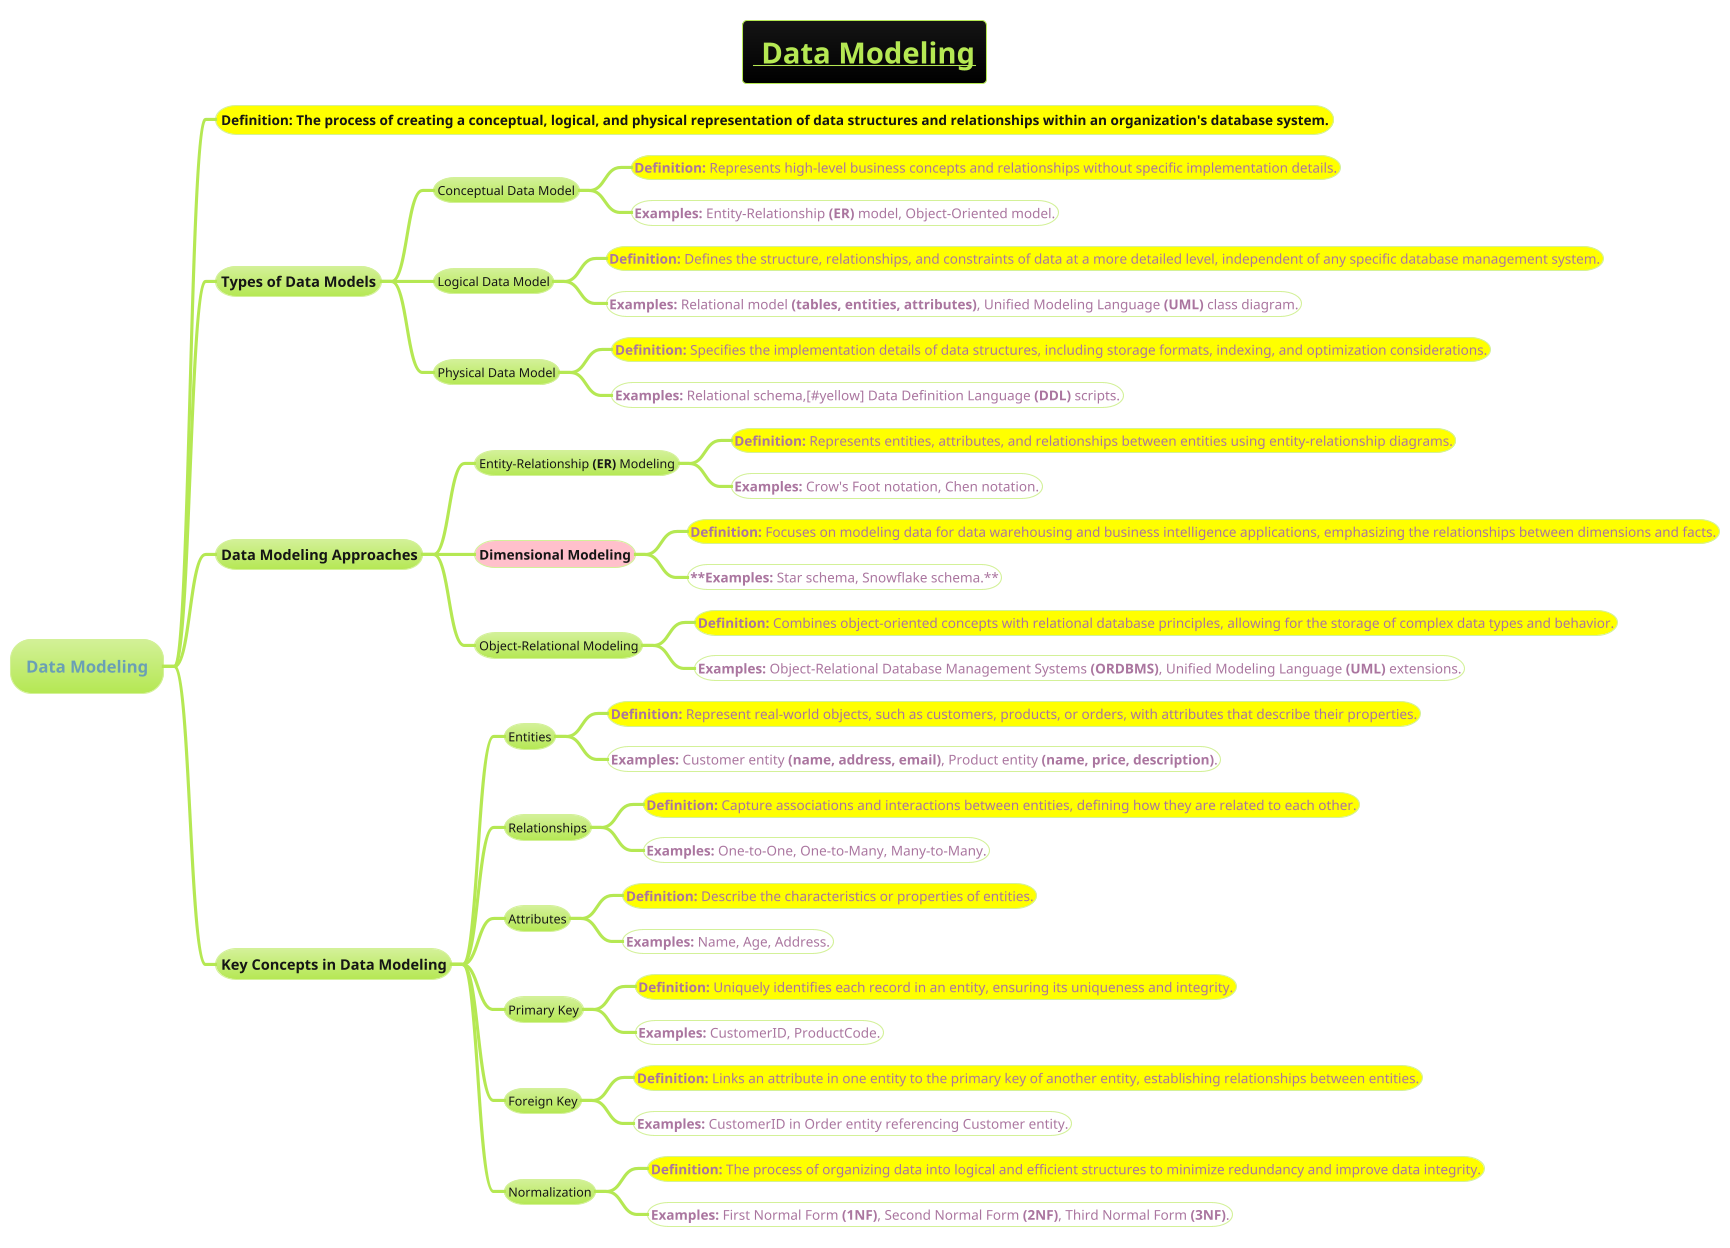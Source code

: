 @startmindmap
title =__ Data Modeling__
!theme hacker

* Data Modeling
**[#yellow] <size:13>**Definition:** The process of creating a conceptual, logical, and physical representation of data structures and relationships within an organization's database system.
** Types of Data Models
*** Conceptual Data Model
****[#yellow] <size:13>**Definition:** Represents high-level business concepts and relationships without specific implementation details.
****[#white] <size:13>**Examples:** Entity-Relationship **(ER)** model, Object-Oriented model.
*** Logical Data Model
****[#yellow] <size:13>**Definition:** Defines the structure, relationships, and constraints of data at a more detailed level, independent of any specific database management system.
****[#white] <size:13>**Examples:** Relational model **(tables, entities, attributes)**, Unified Modeling Language **(UML)** class diagram.
*** Physical Data Model
****[#yellow] <size:13>**Definition:** Specifies the implementation details of data structures, including storage formats, indexing, and optimization considerations.
****[#white] <size:13>**Examples:** Relational schema,[#yellow] <size:13>Data Definition Language **(DDL)** scripts.
** Data Modeling Approaches
*** Entity-Relationship **(ER)** Modeling
****[#yellow] <size:13>**Definition:** Represents entities, attributes, and relationships between entities using entity-relationship diagrams.
****[#white] <size:13>**Examples:** Crow's Foot notation, Chen notation.
***[#pink] ===Dimensional Modeling
****[#yellow] <size:13>**Definition:** Focuses on modeling data for data warehousing and business intelligence applications, emphasizing the relationships between dimensions and facts.
****[#white] <size:13>****Examples:** Star schema, Snowflake schema.**
*** Object-Relational Modeling
****[#yellow] <size:13>**Definition:** Combines object-oriented concepts with relational database principles, allowing for the storage of complex data types and behavior.
****[#white] <size:13>**Examples:** Object-Relational Database Management Systems **(ORDBMS)**, Unified Modeling Language **(UML)** extensions.
** Key Concepts in Data Modeling
*** Entities
****[#yellow] <size:13>**Definition:** Represent real-world objects, such as customers, products, or orders, with attributes that describe their properties.
****[#white] <size:13>**Examples:** Customer entity **(name, address, email)**, Product entity **(name, price, description)**.
*** Relationships
****[#yellow] <size:13>**Definition:** Capture associations and interactions between entities, defining how they are related to each other.
****[#white] <size:13>**Examples:** One-to-One, One-to-Many, Many-to-Many.
*** Attributes
****[#yellow] <size:13>**Definition:** Describe the characteristics or properties of entities.
****[#white] <size:13>**Examples:** Name, Age, Address.
*** Primary Key
****[#yellow] <size:13>**Definition:** Uniquely identifies each record in an entity, ensuring its uniqueness and integrity.
****[#white] <size:13>**Examples:** CustomerID, ProductCode.
*** Foreign Key
****[#yellow] <size:13>**Definition:** Links an attribute in one entity to the primary key of another entity, establishing relationships between entities.
****[#white] <size:13>**Examples:** CustomerID in Order entity referencing Customer entity.
*** Normalization
****[#yellow] <size:13>**Definition:** The process of organizing data into logical and efficient structures to minimize redundancy and improve data integrity.
****[#white] <size:13>**Examples:** First Normal Form **(1NF)**, Second Normal Form **(2NF)**, Third Normal Form **(3NF)**.
@endmindmap
